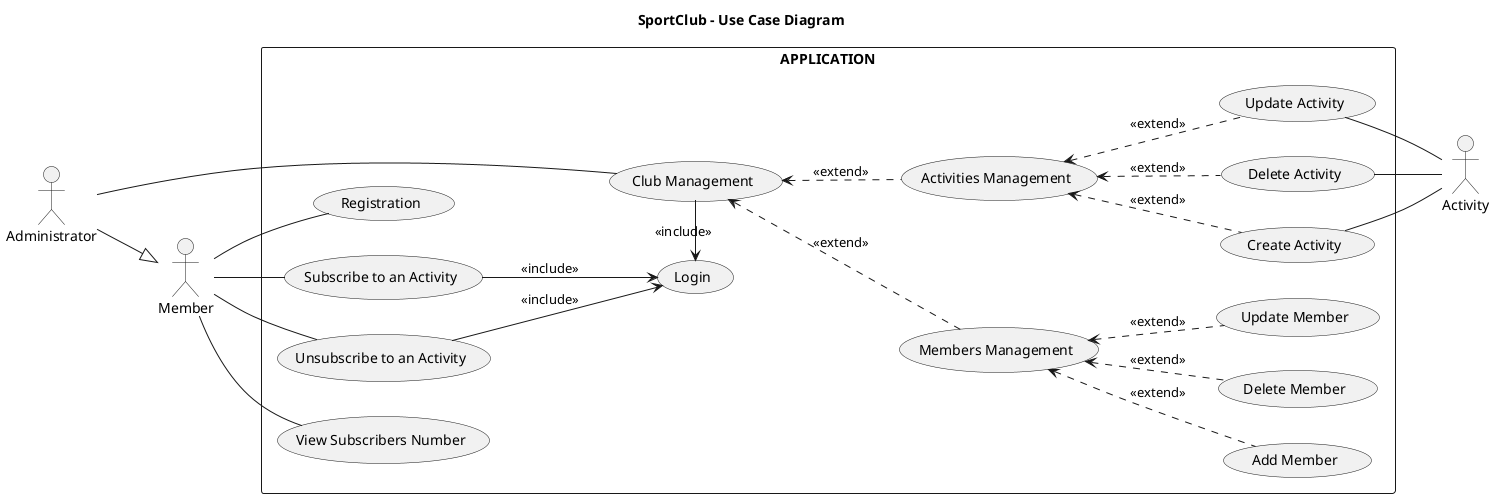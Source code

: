 @startuml
title SportClub - Use Case Diagram

left to right direction

actor Administrator
actor Member
actor Activity


rectangle  APPLICATION {
    Administrator --|> Member
    Administrator -- (Club Management)
    (Club Management) <.. (Members Management) : <<extend>>
    (Club Management) <.. (Activities Management) : <<extend>>
    (Club Management) -left-> (Login) : <<include>>
    (Members Management) <.. (Add Member) : <<extend>>
    (Members Management) <.. (Delete Member) : <<extend>>
    (Members Management) <.. (Update Member) : <<extend>>
    (Activities Management) <.. (Create Activity) : <<extend>>
    (Activities Management) <.. (Delete Activity) : <<extend>>
    (Activities Management) <.. (Update Activity) : <<extend>>
    Member -- (Subscribe to an Activity)
    Member -- (Unsubscribe to an Activity)
    Member -- (View Subscribers Number)
    Member -- (Registration)
    (Subscribe to an Activity) --> (Login) : <<include>>
    (Unsubscribe to an Activity) --> (Login) : <<include>>
    Activity -up- (Create Activity)
    Activity -up- (Delete Activity)
    Activity -up- (Update Activity)
}
@enduml